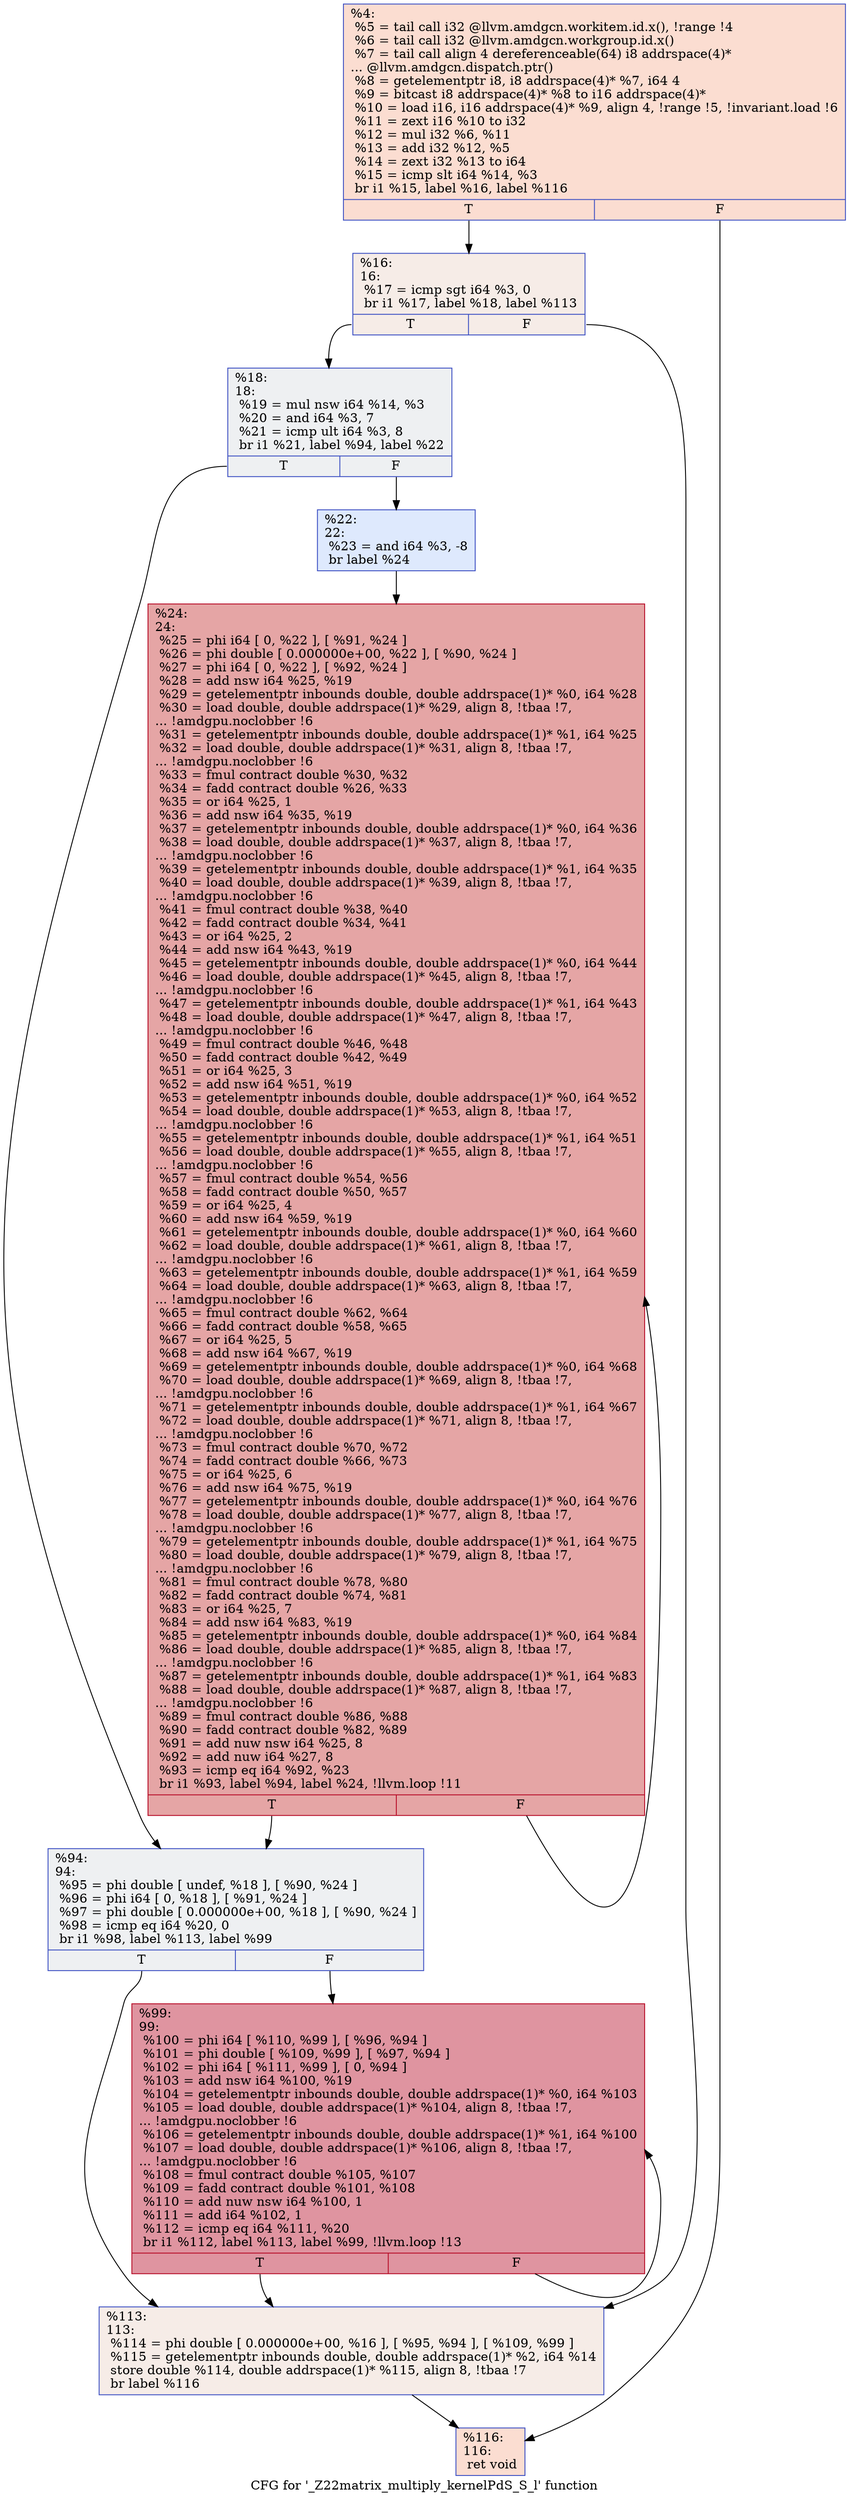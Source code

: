 digraph "CFG for '_Z22matrix_multiply_kernelPdS_S_l' function" {
	label="CFG for '_Z22matrix_multiply_kernelPdS_S_l' function";

	Node0x5f74540 [shape=record,color="#3d50c3ff", style=filled, fillcolor="#f7b39670",label="{%4:\l  %5 = tail call i32 @llvm.amdgcn.workitem.id.x(), !range !4\l  %6 = tail call i32 @llvm.amdgcn.workgroup.id.x()\l  %7 = tail call align 4 dereferenceable(64) i8 addrspace(4)*\l... @llvm.amdgcn.dispatch.ptr()\l  %8 = getelementptr i8, i8 addrspace(4)* %7, i64 4\l  %9 = bitcast i8 addrspace(4)* %8 to i16 addrspace(4)*\l  %10 = load i16, i16 addrspace(4)* %9, align 4, !range !5, !invariant.load !6\l  %11 = zext i16 %10 to i32\l  %12 = mul i32 %6, %11\l  %13 = add i32 %12, %5\l  %14 = zext i32 %13 to i64\l  %15 = icmp slt i64 %14, %3\l  br i1 %15, label %16, label %116\l|{<s0>T|<s1>F}}"];
	Node0x5f74540:s0 -> Node0x5f745d0;
	Node0x5f74540:s1 -> Node0x5f76580;
	Node0x5f745d0 [shape=record,color="#3d50c3ff", style=filled, fillcolor="#ead5c970",label="{%16:\l16:                                               \l  %17 = icmp sgt i64 %3, 0\l  br i1 %17, label %18, label %113\l|{<s0>T|<s1>F}}"];
	Node0x5f745d0:s0 -> Node0x5f767d0;
	Node0x5f745d0:s1 -> Node0x5f76820;
	Node0x5f767d0 [shape=record,color="#3d50c3ff", style=filled, fillcolor="#d9dce170",label="{%18:\l18:                                               \l  %19 = mul nsw i64 %14, %3\l  %20 = and i64 %3, 7\l  %21 = icmp ult i64 %3, 8\l  br i1 %21, label %94, label %22\l|{<s0>T|<s1>F}}"];
	Node0x5f767d0:s0 -> Node0x5f76b70;
	Node0x5f767d0:s1 -> Node0x5f76bc0;
	Node0x5f76bc0 [shape=record,color="#3d50c3ff", style=filled, fillcolor="#b5cdfa70",label="{%22:\l22:                                               \l  %23 = and i64 %3, -8\l  br label %24\l}"];
	Node0x5f76bc0 -> Node0x5f76dc0;
	Node0x5f76dc0 [shape=record,color="#b70d28ff", style=filled, fillcolor="#c5333470",label="{%24:\l24:                                               \l  %25 = phi i64 [ 0, %22 ], [ %91, %24 ]\l  %26 = phi double [ 0.000000e+00, %22 ], [ %90, %24 ]\l  %27 = phi i64 [ 0, %22 ], [ %92, %24 ]\l  %28 = add nsw i64 %25, %19\l  %29 = getelementptr inbounds double, double addrspace(1)* %0, i64 %28\l  %30 = load double, double addrspace(1)* %29, align 8, !tbaa !7,\l... !amdgpu.noclobber !6\l  %31 = getelementptr inbounds double, double addrspace(1)* %1, i64 %25\l  %32 = load double, double addrspace(1)* %31, align 8, !tbaa !7,\l... !amdgpu.noclobber !6\l  %33 = fmul contract double %30, %32\l  %34 = fadd contract double %26, %33\l  %35 = or i64 %25, 1\l  %36 = add nsw i64 %35, %19\l  %37 = getelementptr inbounds double, double addrspace(1)* %0, i64 %36\l  %38 = load double, double addrspace(1)* %37, align 8, !tbaa !7,\l... !amdgpu.noclobber !6\l  %39 = getelementptr inbounds double, double addrspace(1)* %1, i64 %35\l  %40 = load double, double addrspace(1)* %39, align 8, !tbaa !7,\l... !amdgpu.noclobber !6\l  %41 = fmul contract double %38, %40\l  %42 = fadd contract double %34, %41\l  %43 = or i64 %25, 2\l  %44 = add nsw i64 %43, %19\l  %45 = getelementptr inbounds double, double addrspace(1)* %0, i64 %44\l  %46 = load double, double addrspace(1)* %45, align 8, !tbaa !7,\l... !amdgpu.noclobber !6\l  %47 = getelementptr inbounds double, double addrspace(1)* %1, i64 %43\l  %48 = load double, double addrspace(1)* %47, align 8, !tbaa !7,\l... !amdgpu.noclobber !6\l  %49 = fmul contract double %46, %48\l  %50 = fadd contract double %42, %49\l  %51 = or i64 %25, 3\l  %52 = add nsw i64 %51, %19\l  %53 = getelementptr inbounds double, double addrspace(1)* %0, i64 %52\l  %54 = load double, double addrspace(1)* %53, align 8, !tbaa !7,\l... !amdgpu.noclobber !6\l  %55 = getelementptr inbounds double, double addrspace(1)* %1, i64 %51\l  %56 = load double, double addrspace(1)* %55, align 8, !tbaa !7,\l... !amdgpu.noclobber !6\l  %57 = fmul contract double %54, %56\l  %58 = fadd contract double %50, %57\l  %59 = or i64 %25, 4\l  %60 = add nsw i64 %59, %19\l  %61 = getelementptr inbounds double, double addrspace(1)* %0, i64 %60\l  %62 = load double, double addrspace(1)* %61, align 8, !tbaa !7,\l... !amdgpu.noclobber !6\l  %63 = getelementptr inbounds double, double addrspace(1)* %1, i64 %59\l  %64 = load double, double addrspace(1)* %63, align 8, !tbaa !7,\l... !amdgpu.noclobber !6\l  %65 = fmul contract double %62, %64\l  %66 = fadd contract double %58, %65\l  %67 = or i64 %25, 5\l  %68 = add nsw i64 %67, %19\l  %69 = getelementptr inbounds double, double addrspace(1)* %0, i64 %68\l  %70 = load double, double addrspace(1)* %69, align 8, !tbaa !7,\l... !amdgpu.noclobber !6\l  %71 = getelementptr inbounds double, double addrspace(1)* %1, i64 %67\l  %72 = load double, double addrspace(1)* %71, align 8, !tbaa !7,\l... !amdgpu.noclobber !6\l  %73 = fmul contract double %70, %72\l  %74 = fadd contract double %66, %73\l  %75 = or i64 %25, 6\l  %76 = add nsw i64 %75, %19\l  %77 = getelementptr inbounds double, double addrspace(1)* %0, i64 %76\l  %78 = load double, double addrspace(1)* %77, align 8, !tbaa !7,\l... !amdgpu.noclobber !6\l  %79 = getelementptr inbounds double, double addrspace(1)* %1, i64 %75\l  %80 = load double, double addrspace(1)* %79, align 8, !tbaa !7,\l... !amdgpu.noclobber !6\l  %81 = fmul contract double %78, %80\l  %82 = fadd contract double %74, %81\l  %83 = or i64 %25, 7\l  %84 = add nsw i64 %83, %19\l  %85 = getelementptr inbounds double, double addrspace(1)* %0, i64 %84\l  %86 = load double, double addrspace(1)* %85, align 8, !tbaa !7,\l... !amdgpu.noclobber !6\l  %87 = getelementptr inbounds double, double addrspace(1)* %1, i64 %83\l  %88 = load double, double addrspace(1)* %87, align 8, !tbaa !7,\l... !amdgpu.noclobber !6\l  %89 = fmul contract double %86, %88\l  %90 = fadd contract double %82, %89\l  %91 = add nuw nsw i64 %25, 8\l  %92 = add nuw i64 %27, 8\l  %93 = icmp eq i64 %92, %23\l  br i1 %93, label %94, label %24, !llvm.loop !11\l|{<s0>T|<s1>F}}"];
	Node0x5f76dc0:s0 -> Node0x5f76b70;
	Node0x5f76dc0:s1 -> Node0x5f76dc0;
	Node0x5f76b70 [shape=record,color="#3d50c3ff", style=filled, fillcolor="#d9dce170",label="{%94:\l94:                                               \l  %95 = phi double [ undef, %18 ], [ %90, %24 ]\l  %96 = phi i64 [ 0, %18 ], [ %91, %24 ]\l  %97 = phi double [ 0.000000e+00, %18 ], [ %90, %24 ]\l  %98 = icmp eq i64 %20, 0\l  br i1 %98, label %113, label %99\l|{<s0>T|<s1>F}}"];
	Node0x5f76b70:s0 -> Node0x5f76820;
	Node0x5f76b70:s1 -> Node0x5f7bdc0;
	Node0x5f7bdc0 [shape=record,color="#b70d28ff", style=filled, fillcolor="#b70d2870",label="{%99:\l99:                                               \l  %100 = phi i64 [ %110, %99 ], [ %96, %94 ]\l  %101 = phi double [ %109, %99 ], [ %97, %94 ]\l  %102 = phi i64 [ %111, %99 ], [ 0, %94 ]\l  %103 = add nsw i64 %100, %19\l  %104 = getelementptr inbounds double, double addrspace(1)* %0, i64 %103\l  %105 = load double, double addrspace(1)* %104, align 8, !tbaa !7,\l... !amdgpu.noclobber !6\l  %106 = getelementptr inbounds double, double addrspace(1)* %1, i64 %100\l  %107 = load double, double addrspace(1)* %106, align 8, !tbaa !7,\l... !amdgpu.noclobber !6\l  %108 = fmul contract double %105, %107\l  %109 = fadd contract double %101, %108\l  %110 = add nuw nsw i64 %100, 1\l  %111 = add i64 %102, 1\l  %112 = icmp eq i64 %111, %20\l  br i1 %112, label %113, label %99, !llvm.loop !13\l|{<s0>T|<s1>F}}"];
	Node0x5f7bdc0:s0 -> Node0x5f76820;
	Node0x5f7bdc0:s1 -> Node0x5f7bdc0;
	Node0x5f76820 [shape=record,color="#3d50c3ff", style=filled, fillcolor="#ead5c970",label="{%113:\l113:                                              \l  %114 = phi double [ 0.000000e+00, %16 ], [ %95, %94 ], [ %109, %99 ]\l  %115 = getelementptr inbounds double, double addrspace(1)* %2, i64 %14\l  store double %114, double addrspace(1)* %115, align 8, !tbaa !7\l  br label %116\l}"];
	Node0x5f76820 -> Node0x5f76580;
	Node0x5f76580 [shape=record,color="#3d50c3ff", style=filled, fillcolor="#f7b39670",label="{%116:\l116:                                              \l  ret void\l}"];
}

